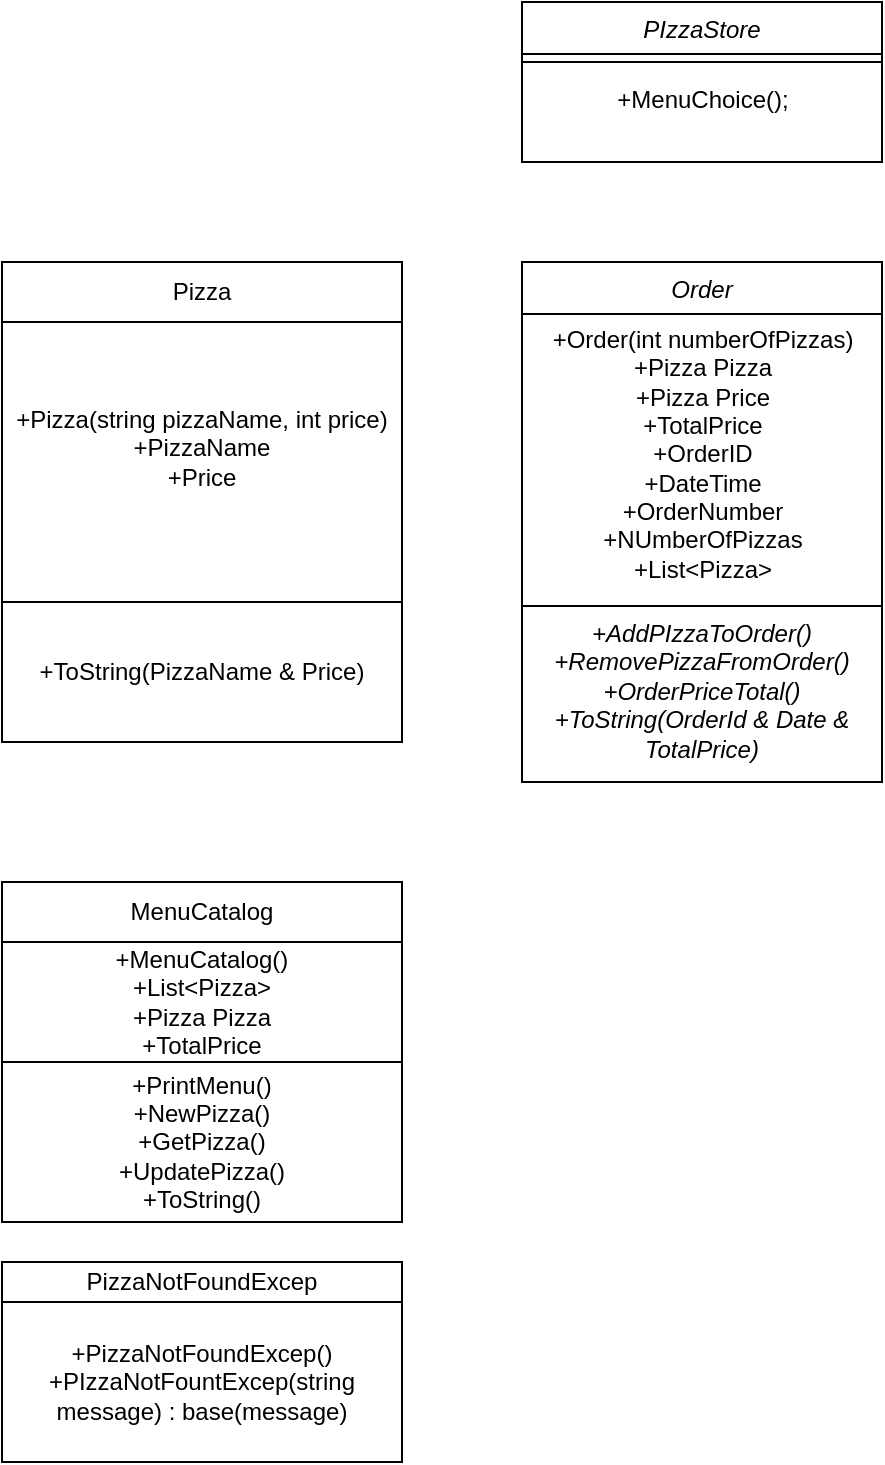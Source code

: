 <mxfile version="24.1.0" type="device">
  <diagram id="C5RBs43oDa-KdzZeNtuy" name="Page-1">
    <mxGraphModel dx="1434" dy="746" grid="1" gridSize="10" guides="1" tooltips="1" connect="1" arrows="1" fold="1" page="1" pageScale="1" pageWidth="827" pageHeight="1169" math="0" shadow="0">
      <root>
        <mxCell id="WIyWlLk6GJQsqaUBKTNV-0" />
        <mxCell id="WIyWlLk6GJQsqaUBKTNV-1" parent="WIyWlLk6GJQsqaUBKTNV-0" />
        <mxCell id="zkfFHV4jXpPFQw0GAbJ--0" value="PIzzaStore" style="swimlane;fontStyle=2;align=center;verticalAlign=top;childLayout=stackLayout;horizontal=1;startSize=26;horizontalStack=0;resizeParent=1;resizeLast=0;collapsible=1;marginBottom=0;rounded=0;shadow=0;strokeWidth=1;" parent="WIyWlLk6GJQsqaUBKTNV-1" vertex="1">
          <mxGeometry x="310" y="20" width="180" height="80" as="geometry">
            <mxRectangle x="230" y="140" width="160" height="26" as="alternateBounds" />
          </mxGeometry>
        </mxCell>
        <mxCell id="zkfFHV4jXpPFQw0GAbJ--4" value="" style="line;html=1;strokeWidth=1;align=left;verticalAlign=middle;spacingTop=-1;spacingLeft=3;spacingRight=3;rotatable=0;labelPosition=right;points=[];portConstraint=eastwest;" parent="zkfFHV4jXpPFQw0GAbJ--0" vertex="1">
          <mxGeometry y="26" width="180" height="8" as="geometry" />
        </mxCell>
        <mxCell id="vC2LmUWkRbwi-NhSBWyN-0" value="+MenuChoice();" style="text;html=1;align=center;verticalAlign=middle;resizable=0;points=[];autosize=1;strokeColor=none;fillColor=none;" vertex="1" parent="zkfFHV4jXpPFQw0GAbJ--0">
          <mxGeometry y="34" width="180" height="30" as="geometry" />
        </mxCell>
        <mxCell id="vC2LmUWkRbwi-NhSBWyN-1" value="Order" style="swimlane;fontStyle=2;align=center;verticalAlign=top;childLayout=stackLayout;horizontal=1;startSize=26;horizontalStack=0;resizeParent=1;resizeLast=0;collapsible=1;marginBottom=0;rounded=0;shadow=0;strokeWidth=1;" vertex="1" parent="WIyWlLk6GJQsqaUBKTNV-1">
          <mxGeometry x="310" y="150" width="180" height="240" as="geometry">
            <mxRectangle x="230" y="140" width="160" height="26" as="alternateBounds" />
          </mxGeometry>
        </mxCell>
        <mxCell id="vC2LmUWkRbwi-NhSBWyN-13" value="&lt;div&gt;+Order(int numberOfPizzas)&lt;/div&gt;&lt;div&gt;+Pizza Pizza&lt;/div&gt;&lt;div&gt;+Pizza Price&lt;/div&gt;&lt;div&gt;+TotalPrice&lt;/div&gt;&lt;div&gt;+OrderID&lt;/div&gt;&lt;div&gt;+DateTime&lt;/div&gt;&lt;div&gt;+OrderNumber&lt;/div&gt;&lt;div&gt;+NUmberOfPizzas&lt;/div&gt;&lt;div&gt;+List&amp;lt;Pizza&amp;gt;&lt;/div&gt;" style="text;html=1;align=center;verticalAlign=middle;resizable=0;points=[];autosize=1;strokeColor=none;fillColor=none;" vertex="1" parent="vC2LmUWkRbwi-NhSBWyN-1">
          <mxGeometry y="26" width="180" height="140" as="geometry" />
        </mxCell>
        <mxCell id="vC2LmUWkRbwi-NhSBWyN-9" value="+AddPIzzaToOrder()&lt;div&gt;+RemovePizzaFromOrder()&lt;/div&gt;&lt;div&gt;+OrderPriceTotal()&lt;/div&gt;&lt;div&gt;+ToString(OrderId &amp;amp; Date &amp;amp; TotalPrice)&lt;/div&gt;" style="whiteSpace=wrap;html=1;verticalAlign=top;fontStyle=2;startSize=26;rounded=0;shadow=0;strokeWidth=1;" vertex="1" parent="WIyWlLk6GJQsqaUBKTNV-1">
          <mxGeometry x="310" y="322" width="180" height="88" as="geometry" />
        </mxCell>
        <mxCell id="vC2LmUWkRbwi-NhSBWyN-17" value="" style="edgeStyle=orthogonalEdgeStyle;rounded=0;orthogonalLoop=1;jettySize=auto;html=1;" edge="1" parent="WIyWlLk6GJQsqaUBKTNV-1" source="vC2LmUWkRbwi-NhSBWyN-15" target="vC2LmUWkRbwi-NhSBWyN-16">
          <mxGeometry relative="1" as="geometry" />
        </mxCell>
        <mxCell id="vC2LmUWkRbwi-NhSBWyN-15" value="Pizza" style="rounded=0;whiteSpace=wrap;html=1;" vertex="1" parent="WIyWlLk6GJQsqaUBKTNV-1">
          <mxGeometry x="50" y="150" width="200" height="30" as="geometry" />
        </mxCell>
        <mxCell id="vC2LmUWkRbwi-NhSBWyN-19" value="" style="edgeStyle=orthogonalEdgeStyle;rounded=0;orthogonalLoop=1;jettySize=auto;html=1;" edge="1" parent="WIyWlLk6GJQsqaUBKTNV-1" source="vC2LmUWkRbwi-NhSBWyN-16" target="vC2LmUWkRbwi-NhSBWyN-18">
          <mxGeometry relative="1" as="geometry" />
        </mxCell>
        <mxCell id="vC2LmUWkRbwi-NhSBWyN-16" value="&lt;div&gt;+Pizza(string pizzaName, int price)&lt;/div&gt;+PizzaName&lt;div&gt;+Price&lt;/div&gt;&lt;div&gt;&lt;br&gt;&lt;/div&gt;" style="whiteSpace=wrap;html=1;rounded=0;" vertex="1" parent="WIyWlLk6GJQsqaUBKTNV-1">
          <mxGeometry x="50" y="180" width="200" height="140" as="geometry" />
        </mxCell>
        <mxCell id="vC2LmUWkRbwi-NhSBWyN-18" value="+ToString(PizzaName &amp;amp; Price)" style="whiteSpace=wrap;html=1;rounded=0;" vertex="1" parent="WIyWlLk6GJQsqaUBKTNV-1">
          <mxGeometry x="50" y="320" width="200" height="70" as="geometry" />
        </mxCell>
        <mxCell id="vC2LmUWkRbwi-NhSBWyN-22" value="" style="edgeStyle=orthogonalEdgeStyle;rounded=0;orthogonalLoop=1;jettySize=auto;html=1;" edge="1" parent="WIyWlLk6GJQsqaUBKTNV-1" source="vC2LmUWkRbwi-NhSBWyN-20" target="vC2LmUWkRbwi-NhSBWyN-21">
          <mxGeometry relative="1" as="geometry" />
        </mxCell>
        <mxCell id="vC2LmUWkRbwi-NhSBWyN-20" value="MenuCatalog" style="rounded=0;whiteSpace=wrap;html=1;" vertex="1" parent="WIyWlLk6GJQsqaUBKTNV-1">
          <mxGeometry x="50" y="460" width="200" height="30" as="geometry" />
        </mxCell>
        <mxCell id="vC2LmUWkRbwi-NhSBWyN-24" value="" style="edgeStyle=orthogonalEdgeStyle;rounded=0;orthogonalLoop=1;jettySize=auto;html=1;" edge="1" parent="WIyWlLk6GJQsqaUBKTNV-1" source="vC2LmUWkRbwi-NhSBWyN-21" target="vC2LmUWkRbwi-NhSBWyN-23">
          <mxGeometry relative="1" as="geometry" />
        </mxCell>
        <mxCell id="vC2LmUWkRbwi-NhSBWyN-21" value="+MenuCatalog()&lt;div&gt;+List&amp;lt;Pizza&amp;gt;&lt;/div&gt;&lt;div&gt;+Pizza Pizza&lt;/div&gt;&lt;div&gt;+TotalPrice&lt;/div&gt;" style="whiteSpace=wrap;html=1;rounded=0;" vertex="1" parent="WIyWlLk6GJQsqaUBKTNV-1">
          <mxGeometry x="50" y="490" width="200" height="60" as="geometry" />
        </mxCell>
        <mxCell id="vC2LmUWkRbwi-NhSBWyN-23" value="+PrintMenu()&lt;div&gt;+NewPizza()&lt;/div&gt;&lt;div&gt;+GetPizza()&lt;/div&gt;&lt;div&gt;+UpdatePizza()&lt;/div&gt;&lt;div&gt;+ToString()&lt;/div&gt;" style="whiteSpace=wrap;html=1;rounded=0;" vertex="1" parent="WIyWlLk6GJQsqaUBKTNV-1">
          <mxGeometry x="50" y="550" width="200" height="80" as="geometry" />
        </mxCell>
        <mxCell id="vC2LmUWkRbwi-NhSBWyN-25" value="PizzaNotFoundExcep" style="rounded=0;whiteSpace=wrap;html=1;" vertex="1" parent="WIyWlLk6GJQsqaUBKTNV-1">
          <mxGeometry x="50" y="650" width="200" height="20" as="geometry" />
        </mxCell>
        <mxCell id="vC2LmUWkRbwi-NhSBWyN-26" value="+PizzaNotFoundExcep()&lt;div&gt;+PIzzaNotFountExcep(string message) : base(message)&lt;/div&gt;" style="whiteSpace=wrap;html=1;rounded=0;" vertex="1" parent="WIyWlLk6GJQsqaUBKTNV-1">
          <mxGeometry x="50" y="670" width="200" height="80" as="geometry" />
        </mxCell>
      </root>
    </mxGraphModel>
  </diagram>
</mxfile>
